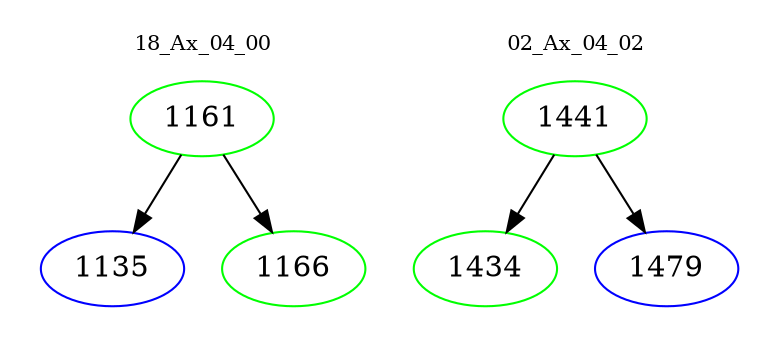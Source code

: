 digraph{
subgraph cluster_0 {
color = white
label = "18_Ax_04_00";
fontsize=10;
T0_1161 [label="1161", color="green"]
T0_1161 -> T0_1135 [color="black"]
T0_1135 [label="1135", color="blue"]
T0_1161 -> T0_1166 [color="black"]
T0_1166 [label="1166", color="green"]
}
subgraph cluster_1 {
color = white
label = "02_Ax_04_02";
fontsize=10;
T1_1441 [label="1441", color="green"]
T1_1441 -> T1_1434 [color="black"]
T1_1434 [label="1434", color="green"]
T1_1441 -> T1_1479 [color="black"]
T1_1479 [label="1479", color="blue"]
}
}
